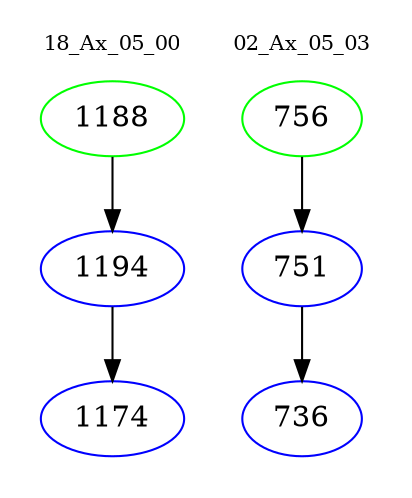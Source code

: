 digraph{
subgraph cluster_0 {
color = white
label = "18_Ax_05_00";
fontsize=10;
T0_1188 [label="1188", color="green"]
T0_1188 -> T0_1194 [color="black"]
T0_1194 [label="1194", color="blue"]
T0_1194 -> T0_1174 [color="black"]
T0_1174 [label="1174", color="blue"]
}
subgraph cluster_1 {
color = white
label = "02_Ax_05_03";
fontsize=10;
T1_756 [label="756", color="green"]
T1_756 -> T1_751 [color="black"]
T1_751 [label="751", color="blue"]
T1_751 -> T1_736 [color="black"]
T1_736 [label="736", color="blue"]
}
}
